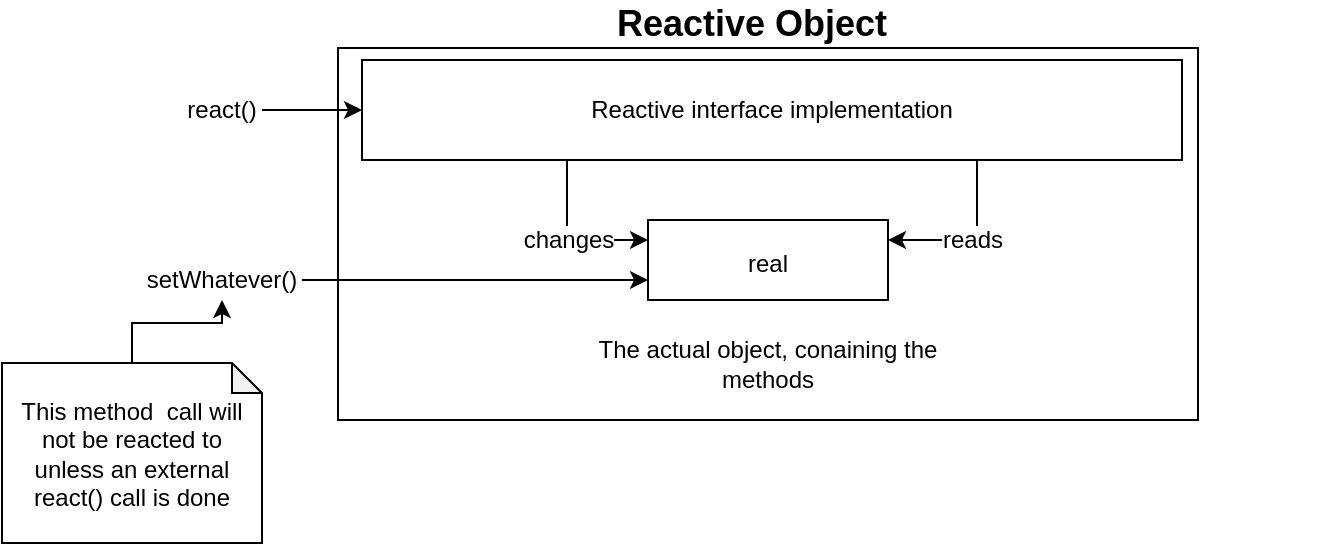 <mxfile version="12.1.0" type="device" pages="1"><diagram id="ifR3oTNCP8o_N6bSrPsj" name="Page-1"><mxGraphModel dx="1408" dy="808" grid="1" gridSize="10" guides="1" tooltips="1" connect="1" arrows="1" fold="1" page="1" pageScale="1" pageWidth="827" pageHeight="1169" math="0" shadow="0"><root><mxCell id="0"/><mxCell id="1" parent="0"/><mxCell id="Z-_fTF5gzeH6HhyQeQwo-1" value="" style="rounded=0;whiteSpace=wrap;html=1;fillColor=none;" vertex="1" parent="1"><mxGeometry x="198" y="134" width="430" height="186" as="geometry"/></mxCell><mxCell id="Z-_fTF5gzeH6HhyQeQwo-2" value="Reactive Object" style="text;html=1;strokeColor=none;fillColor=none;align=center;verticalAlign=middle;whiteSpace=wrap;rounded=0;fontSize=18;fontStyle=1" vertex="1" parent="1"><mxGeometry x="120" y="110" width="570" height="24" as="geometry"/></mxCell><mxCell id="Z-_fTF5gzeH6HhyQeQwo-3" value="&lt;font style=&quot;font-size: 12px&quot;&gt;real&lt;/font&gt;" style="rounded=0;whiteSpace=wrap;html=1;fillColor=#ffffff;fontSize=18;" vertex="1" parent="1"><mxGeometry x="353" y="220" width="120" height="40" as="geometry"/></mxCell><mxCell id="Z-_fTF5gzeH6HhyQeQwo-5" value="The actual object, conaining the methods" style="text;html=1;strokeColor=none;fillColor=none;align=center;verticalAlign=middle;whiteSpace=wrap;rounded=0;fontSize=12;" vertex="1" parent="1"><mxGeometry x="313" y="270" width="200" height="43" as="geometry"/></mxCell><mxCell id="Z-_fTF5gzeH6HhyQeQwo-10" value="changes" style="edgeStyle=orthogonalEdgeStyle;rounded=0;orthogonalLoop=1;jettySize=auto;html=1;exitX=0.25;exitY=1;exitDx=0;exitDy=0;entryX=0;entryY=0.25;entryDx=0;entryDy=0;fontSize=12;" edge="1" parent="1" source="Z-_fTF5gzeH6HhyQeQwo-6" target="Z-_fTF5gzeH6HhyQeQwo-3"><mxGeometry relative="1" as="geometry"><Array as="points"><mxPoint x="313" y="230"/></Array></mxGeometry></mxCell><mxCell id="Z-_fTF5gzeH6HhyQeQwo-16" value="reads&lt;br&gt;" style="edgeStyle=orthogonalEdgeStyle;rounded=0;orthogonalLoop=1;jettySize=auto;html=1;exitX=0.75;exitY=1;exitDx=0;exitDy=0;entryX=1;entryY=0.25;entryDx=0;entryDy=0;fontSize=12;" edge="1" parent="1" source="Z-_fTF5gzeH6HhyQeQwo-6" target="Z-_fTF5gzeH6HhyQeQwo-3"><mxGeometry relative="1" as="geometry"/></mxCell><mxCell id="Z-_fTF5gzeH6HhyQeQwo-6" value="Reactive interface implementation" style="rounded=0;whiteSpace=wrap;html=1;fillColor=none;fontSize=12;" vertex="1" parent="1"><mxGeometry x="210" y="140" width="410" height="50" as="geometry"/></mxCell><mxCell id="Z-_fTF5gzeH6HhyQeQwo-8" style="edgeStyle=orthogonalEdgeStyle;rounded=0;orthogonalLoop=1;jettySize=auto;html=1;exitX=1;exitY=0.5;exitDx=0;exitDy=0;fontSize=12;" edge="1" parent="1" source="Z-_fTF5gzeH6HhyQeQwo-7" target="Z-_fTF5gzeH6HhyQeQwo-6"><mxGeometry relative="1" as="geometry"/></mxCell><mxCell id="Z-_fTF5gzeH6HhyQeQwo-7" value="react()" style="text;html=1;strokeColor=none;fillColor=none;align=center;verticalAlign=middle;whiteSpace=wrap;rounded=0;fontSize=12;" vertex="1" parent="1"><mxGeometry x="120" y="155" width="40" height="20" as="geometry"/></mxCell><mxCell id="Z-_fTF5gzeH6HhyQeQwo-13" style="edgeStyle=orthogonalEdgeStyle;rounded=0;orthogonalLoop=1;jettySize=auto;html=1;exitX=1;exitY=0.5;exitDx=0;exitDy=0;fontSize=12;entryX=0;entryY=0.75;entryDx=0;entryDy=0;" edge="1" parent="1" source="Z-_fTF5gzeH6HhyQeQwo-12" target="Z-_fTF5gzeH6HhyQeQwo-3"><mxGeometry relative="1" as="geometry"/></mxCell><mxCell id="Z-_fTF5gzeH6HhyQeQwo-12" value="setWhatever()" style="text;html=1;strokeColor=none;fillColor=none;align=center;verticalAlign=middle;whiteSpace=wrap;rounded=0;fontSize=12;" vertex="1" parent="1"><mxGeometry x="100" y="240" width="80" height="20" as="geometry"/></mxCell><mxCell id="Z-_fTF5gzeH6HhyQeQwo-17" style="edgeStyle=orthogonalEdgeStyle;rounded=0;orthogonalLoop=1;jettySize=auto;html=1;exitX=0.5;exitY=0;exitDx=0;exitDy=0;exitPerimeter=0;fontSize=12;" edge="1" parent="1" source="Z-_fTF5gzeH6HhyQeQwo-15" target="Z-_fTF5gzeH6HhyQeQwo-12"><mxGeometry relative="1" as="geometry"/></mxCell><mxCell id="Z-_fTF5gzeH6HhyQeQwo-15" value="This method&amp;nbsp; call will not be reacted to unless an external react() call is done" style="shape=note;whiteSpace=wrap;html=1;backgroundOutline=1;darkOpacity=0.05;fillColor=#ffffff;fontSize=12;size=15;" vertex="1" parent="1"><mxGeometry x="30" y="291.5" width="130" height="90" as="geometry"/></mxCell></root></mxGraphModel></diagram></mxfile>